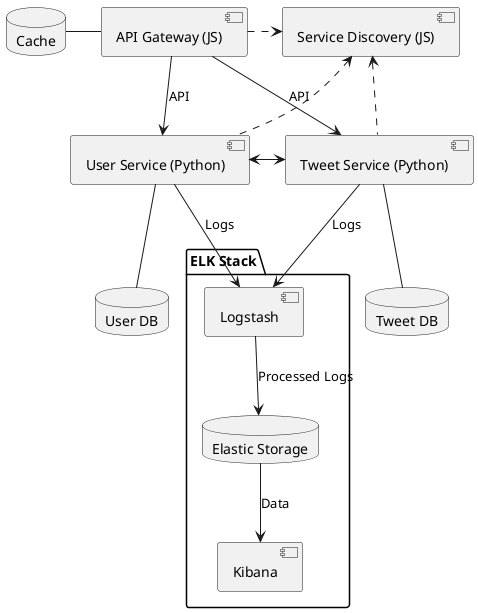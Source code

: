 @startuml System Architecture

[API Gateway (JS)] as AG
database "Cache" as CACHE
[Service Discovery (JS)] as SD

[User Service (Python)] as US
database "User DB" as UDB

[Tweet Service (Python)] as TS
database "Tweet DB" as TDB

package "ELK Stack" {
  [Logstash] as LS
  database "Elastic Storage" as ES
  [Kibana] as K
}

US <-right-> TS

AG -left- CACHE
AG --> US : API
AG --> TS : API
AG .right.> SD

SD <.. US
SD <.. TS

TS -down-> LS  : Logs
US -right-> LS : Logs

US -down- UDB
TS -down- TDB

LS --> ES : Processed Logs
ES --> K : Data

@enduml
